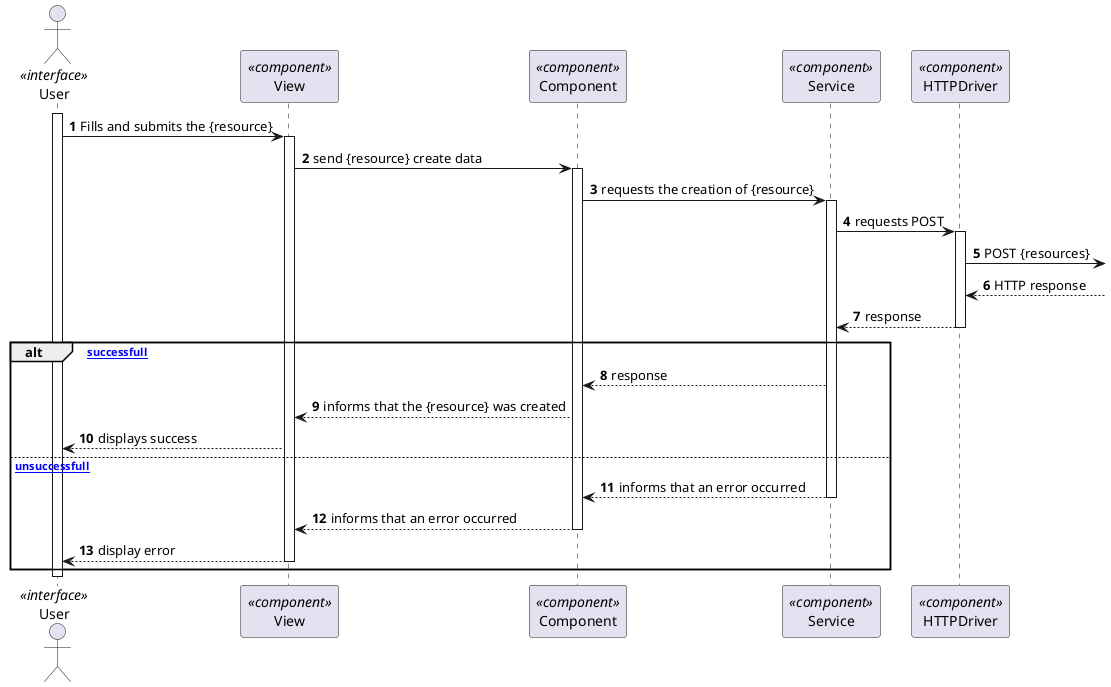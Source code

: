 @startuml

actor User as user<<interface>> 
participant View as view<<component>>
participant Component as comp<<component>> 
participant Service as service<<component>> 
participant HTTPDriver as http<<component>> 

autonumber
activate user

user -> view: Fills and submits the {resource}

activate view

view -> comp: send {resource} create data

activate comp

comp -> service : requests the creation of {resource}

activate service

service -> http : requests POST

activate http

http ->  : POST {resources}

http <--  : HTTP response

http --> service: response

deactivate http

alt [successfull]
service --> comp: response

comp --> view: informs that the {resource} was created

view --> user: displays success

else [unsuccessfull]
service --> comp: informs that an error occurred

deactivate service

comp --> view: informs that an error occurred

deactivate comp

view --> user: display error

deactivate view

end

deactivate user


@enduml